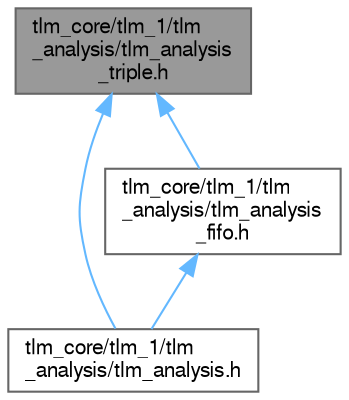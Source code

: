digraph "tlm_core/tlm_1/tlm_analysis/tlm_analysis_triple.h"
{
 // LATEX_PDF_SIZE
  bgcolor="transparent";
  edge [fontname=FreeSans,fontsize=10,labelfontname=FreeSans,labelfontsize=10];
  node [fontname=FreeSans,fontsize=10,shape=box,height=0.2,width=0.4];
  Node1 [id="Node000001",label="tlm_core/tlm_1/tlm\l_analysis/tlm_analysis\l_triple.h",height=0.2,width=0.4,color="gray40", fillcolor="grey60", style="filled", fontcolor="black",tooltip=" "];
  Node1 -> Node2 [id="edge1_Node000001_Node000002",dir="back",color="steelblue1",style="solid",tooltip=" "];
  Node2 [id="Node000002",label="tlm_core/tlm_1/tlm\l_analysis/tlm_analysis.h",height=0.2,width=0.4,color="grey40", fillcolor="white", style="filled",URL="$a00107.html",tooltip=" "];
  Node1 -> Node3 [id="edge2_Node000001_Node000003",dir="back",color="steelblue1",style="solid",tooltip=" "];
  Node3 [id="Node000003",label="tlm_core/tlm_1/tlm\l_analysis/tlm_analysis\l_fifo.h",height=0.2,width=0.4,color="grey40", fillcolor="white", style="filled",URL="$a00116.html",tooltip=" "];
  Node3 -> Node2 [id="edge3_Node000003_Node000002",dir="back",color="steelblue1",style="solid",tooltip=" "];
}
